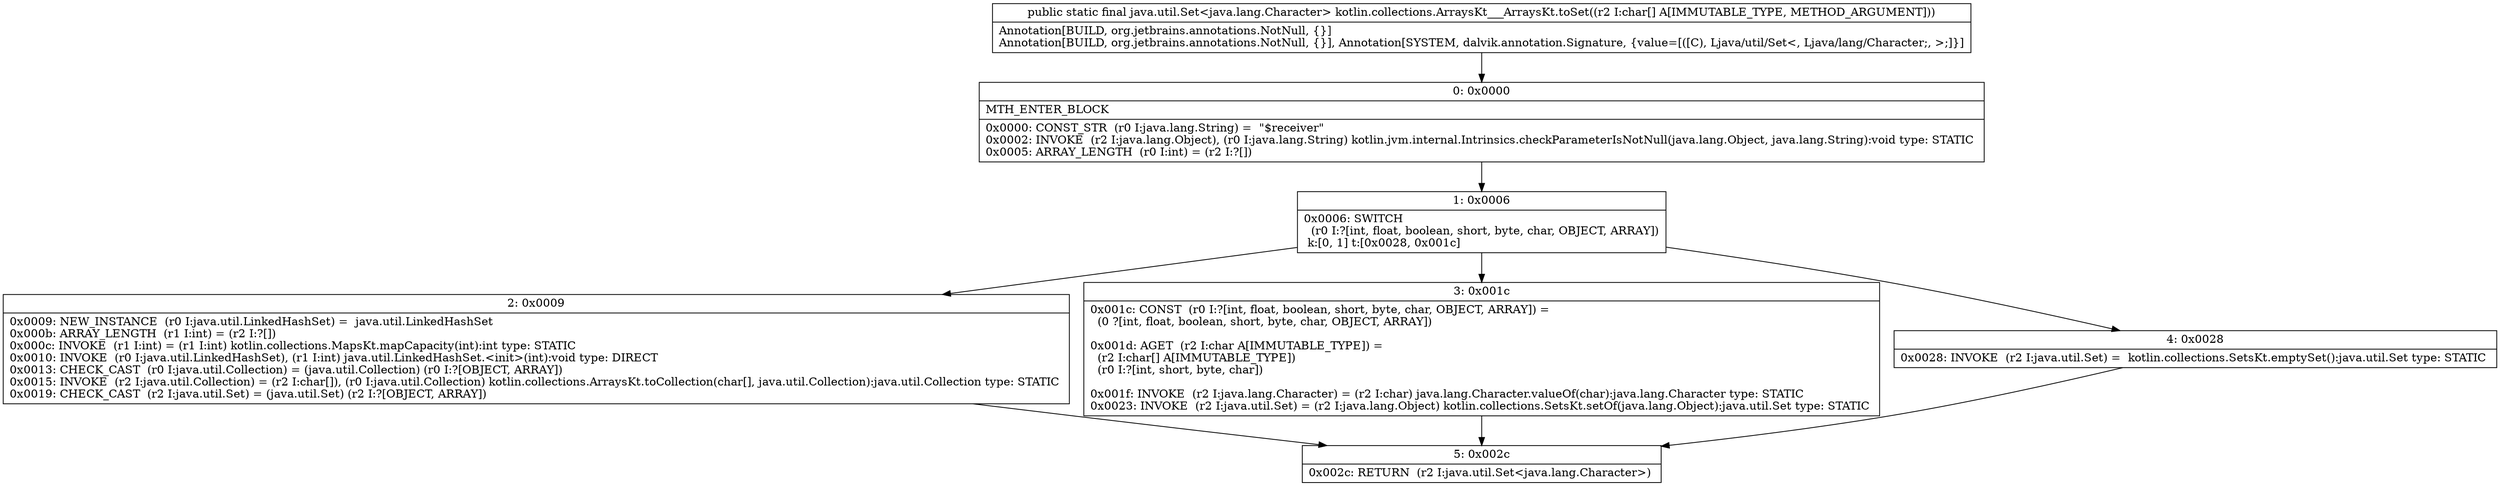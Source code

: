 digraph "CFG forkotlin.collections.ArraysKt___ArraysKt.toSet([C)Ljava\/util\/Set;" {
Node_0 [shape=record,label="{0\:\ 0x0000|MTH_ENTER_BLOCK\l|0x0000: CONST_STR  (r0 I:java.lang.String) =  \"$receiver\" \l0x0002: INVOKE  (r2 I:java.lang.Object), (r0 I:java.lang.String) kotlin.jvm.internal.Intrinsics.checkParameterIsNotNull(java.lang.Object, java.lang.String):void type: STATIC \l0x0005: ARRAY_LENGTH  (r0 I:int) = (r2 I:?[]) \l}"];
Node_1 [shape=record,label="{1\:\ 0x0006|0x0006: SWITCH  \l  (r0 I:?[int, float, boolean, short, byte, char, OBJECT, ARRAY])\l k:[0, 1] t:[0x0028, 0x001c] \l}"];
Node_2 [shape=record,label="{2\:\ 0x0009|0x0009: NEW_INSTANCE  (r0 I:java.util.LinkedHashSet) =  java.util.LinkedHashSet \l0x000b: ARRAY_LENGTH  (r1 I:int) = (r2 I:?[]) \l0x000c: INVOKE  (r1 I:int) = (r1 I:int) kotlin.collections.MapsKt.mapCapacity(int):int type: STATIC \l0x0010: INVOKE  (r0 I:java.util.LinkedHashSet), (r1 I:int) java.util.LinkedHashSet.\<init\>(int):void type: DIRECT \l0x0013: CHECK_CAST  (r0 I:java.util.Collection) = (java.util.Collection) (r0 I:?[OBJECT, ARRAY]) \l0x0015: INVOKE  (r2 I:java.util.Collection) = (r2 I:char[]), (r0 I:java.util.Collection) kotlin.collections.ArraysKt.toCollection(char[], java.util.Collection):java.util.Collection type: STATIC \l0x0019: CHECK_CAST  (r2 I:java.util.Set) = (java.util.Set) (r2 I:?[OBJECT, ARRAY]) \l}"];
Node_3 [shape=record,label="{3\:\ 0x001c|0x001c: CONST  (r0 I:?[int, float, boolean, short, byte, char, OBJECT, ARRAY]) = \l  (0 ?[int, float, boolean, short, byte, char, OBJECT, ARRAY])\l \l0x001d: AGET  (r2 I:char A[IMMUTABLE_TYPE]) = \l  (r2 I:char[] A[IMMUTABLE_TYPE])\l  (r0 I:?[int, short, byte, char])\l \l0x001f: INVOKE  (r2 I:java.lang.Character) = (r2 I:char) java.lang.Character.valueOf(char):java.lang.Character type: STATIC \l0x0023: INVOKE  (r2 I:java.util.Set) = (r2 I:java.lang.Object) kotlin.collections.SetsKt.setOf(java.lang.Object):java.util.Set type: STATIC \l}"];
Node_4 [shape=record,label="{4\:\ 0x0028|0x0028: INVOKE  (r2 I:java.util.Set) =  kotlin.collections.SetsKt.emptySet():java.util.Set type: STATIC \l}"];
Node_5 [shape=record,label="{5\:\ 0x002c|0x002c: RETURN  (r2 I:java.util.Set\<java.lang.Character\>) \l}"];
MethodNode[shape=record,label="{public static final java.util.Set\<java.lang.Character\> kotlin.collections.ArraysKt___ArraysKt.toSet((r2 I:char[] A[IMMUTABLE_TYPE, METHOD_ARGUMENT]))  | Annotation[BUILD, org.jetbrains.annotations.NotNull, \{\}]\lAnnotation[BUILD, org.jetbrains.annotations.NotNull, \{\}], Annotation[SYSTEM, dalvik.annotation.Signature, \{value=[([C), Ljava\/util\/Set\<, Ljava\/lang\/Character;, \>;]\}]\l}"];
MethodNode -> Node_0;
Node_0 -> Node_1;
Node_1 -> Node_2;
Node_1 -> Node_3;
Node_1 -> Node_4;
Node_2 -> Node_5;
Node_3 -> Node_5;
Node_4 -> Node_5;
}

